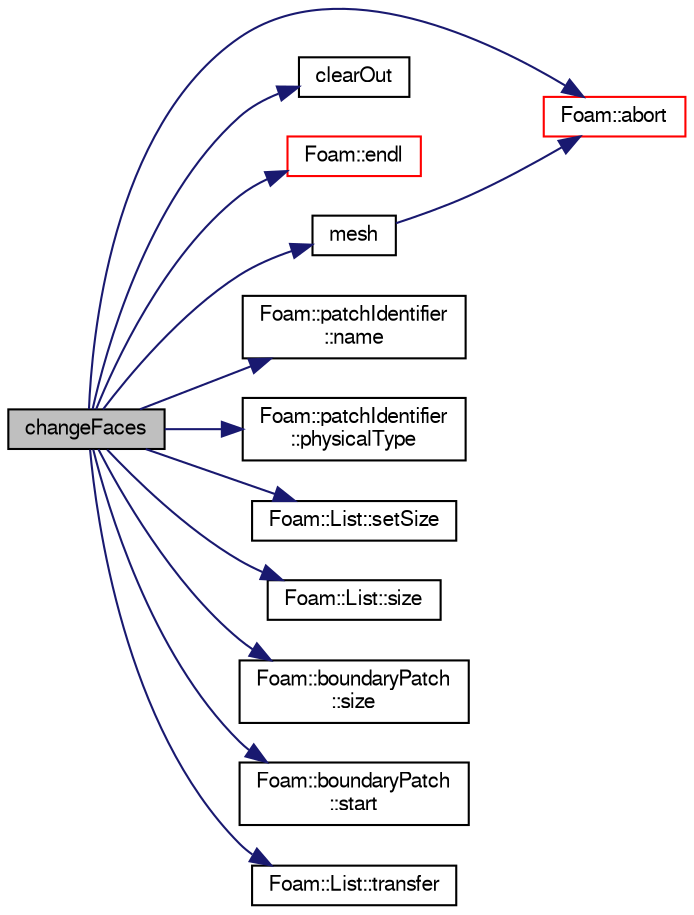 digraph "changeFaces"
{
  bgcolor="transparent";
  edge [fontname="FreeSans",fontsize="10",labelfontname="FreeSans",labelfontsize="10"];
  node [fontname="FreeSans",fontsize="10",shape=record];
  rankdir="LR";
  Node2637 [label="changeFaces",height=0.2,width=0.4,color="black", fillcolor="grey75", style="filled", fontcolor="black"];
  Node2637 -> Node2638 [color="midnightblue",fontsize="10",style="solid",fontname="FreeSans"];
  Node2638 [label="Foam::abort",height=0.2,width=0.4,color="red",URL="$a21124.html#a447107a607d03e417307c203fa5fb44b"];
  Node2637 -> Node2681 [color="midnightblue",fontsize="10",style="solid",fontname="FreeSans"];
  Node2681 [label="clearOut",height=0.2,width=0.4,color="black",URL="$a21430.html#af320697688df08f1438d37a86bcaf25d"];
  Node2637 -> Node2655 [color="midnightblue",fontsize="10",style="solid",fontname="FreeSans"];
  Node2655 [label="Foam::endl",height=0.2,width=0.4,color="red",URL="$a21124.html#a2db8fe02a0d3909e9351bb4275b23ce4",tooltip="Add newline and flush stream. "];
  Node2637 -> Node2682 [color="midnightblue",fontsize="10",style="solid",fontname="FreeSans"];
  Node2682 [label="mesh",height=0.2,width=0.4,color="black",URL="$a21430.html#a6d5e6463d124593c34d8d925916d41d7"];
  Node2682 -> Node2638 [color="midnightblue",fontsize="10",style="solid",fontname="FreeSans"];
  Node2637 -> Node2683 [color="midnightblue",fontsize="10",style="solid",fontname="FreeSans"];
  Node2683 [label="Foam::patchIdentifier\l::name",height=0.2,width=0.4,color="black",URL="$a27122.html#acc80e00a8ac919288fb55bd14cc88bf6",tooltip="Return name. "];
  Node2637 -> Node2684 [color="midnightblue",fontsize="10",style="solid",fontname="FreeSans"];
  Node2684 [label="Foam::patchIdentifier\l::physicalType",height=0.2,width=0.4,color="black",URL="$a27122.html#a98ebcf41881ab4e16eea80415cf75f07",tooltip="Return the optional physical type of the patch. "];
  Node2637 -> Node2685 [color="midnightblue",fontsize="10",style="solid",fontname="FreeSans"];
  Node2685 [label="Foam::List::setSize",height=0.2,width=0.4,color="black",URL="$a25694.html#aedb985ffeaf1bdbfeccc2a8730405703",tooltip="Reset size of List. "];
  Node2637 -> Node2686 [color="midnightblue",fontsize="10",style="solid",fontname="FreeSans"];
  Node2686 [label="Foam::List::size",height=0.2,width=0.4,color="black",URL="$a25694.html#a8a5f6fa29bd4b500caf186f60245b384",tooltip="Override size to be inconsistent with allocated storage. "];
  Node2637 -> Node2687 [color="midnightblue",fontsize="10",style="solid",fontname="FreeSans"];
  Node2687 [label="Foam::boundaryPatch\l::size",height=0.2,width=0.4,color="black",URL="$a21434.html#a9facbf0a118d395c89884e45a5ca4e4b"];
  Node2637 -> Node2688 [color="midnightblue",fontsize="10",style="solid",fontname="FreeSans"];
  Node2688 [label="Foam::boundaryPatch\l::start",height=0.2,width=0.4,color="black",URL="$a21434.html#a6bfd3e3abb11e98bdb4b98671cec1234"];
  Node2637 -> Node2689 [color="midnightblue",fontsize="10",style="solid",fontname="FreeSans"];
  Node2689 [label="Foam::List::transfer",height=0.2,width=0.4,color="black",URL="$a25694.html#a25ad1d2084d16b234b0cf91c07e832c0",tooltip="Transfer the contents of the argument List into this list. "];
}
